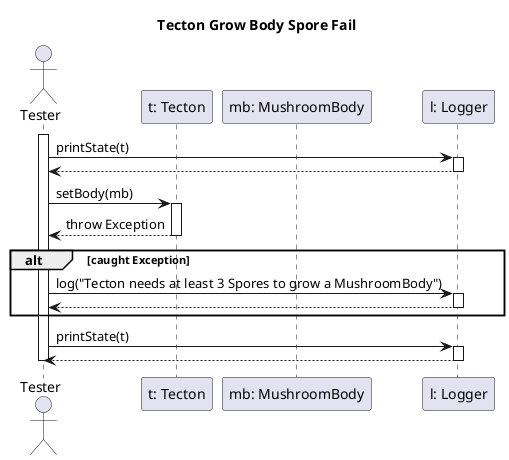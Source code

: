 @startuml tectonGrowBodyTest

title Tecton Grow Body Spore Fail

actor "Tester" as ts
participant "t: Tecton" as t
participant "mb: MushroomBody" as mb
participant "l: Logger" as l

activate ts

ts -> l: printState(t)
activate l
ts <-- l
deactivate l

ts -> t: setBody(mb)
activate t

ts <-- t: throw Exception
deactivate t

alt caught Exception
    ts -> l: log("Tecton needs at least 3 Spores to grow a MushroomBody")
    activate l
    ts <-- l
    deactivate l    
end

ts -> l: printState(t)
activate l
ts <-- l
deactivate l

deactivate ts

@enduml